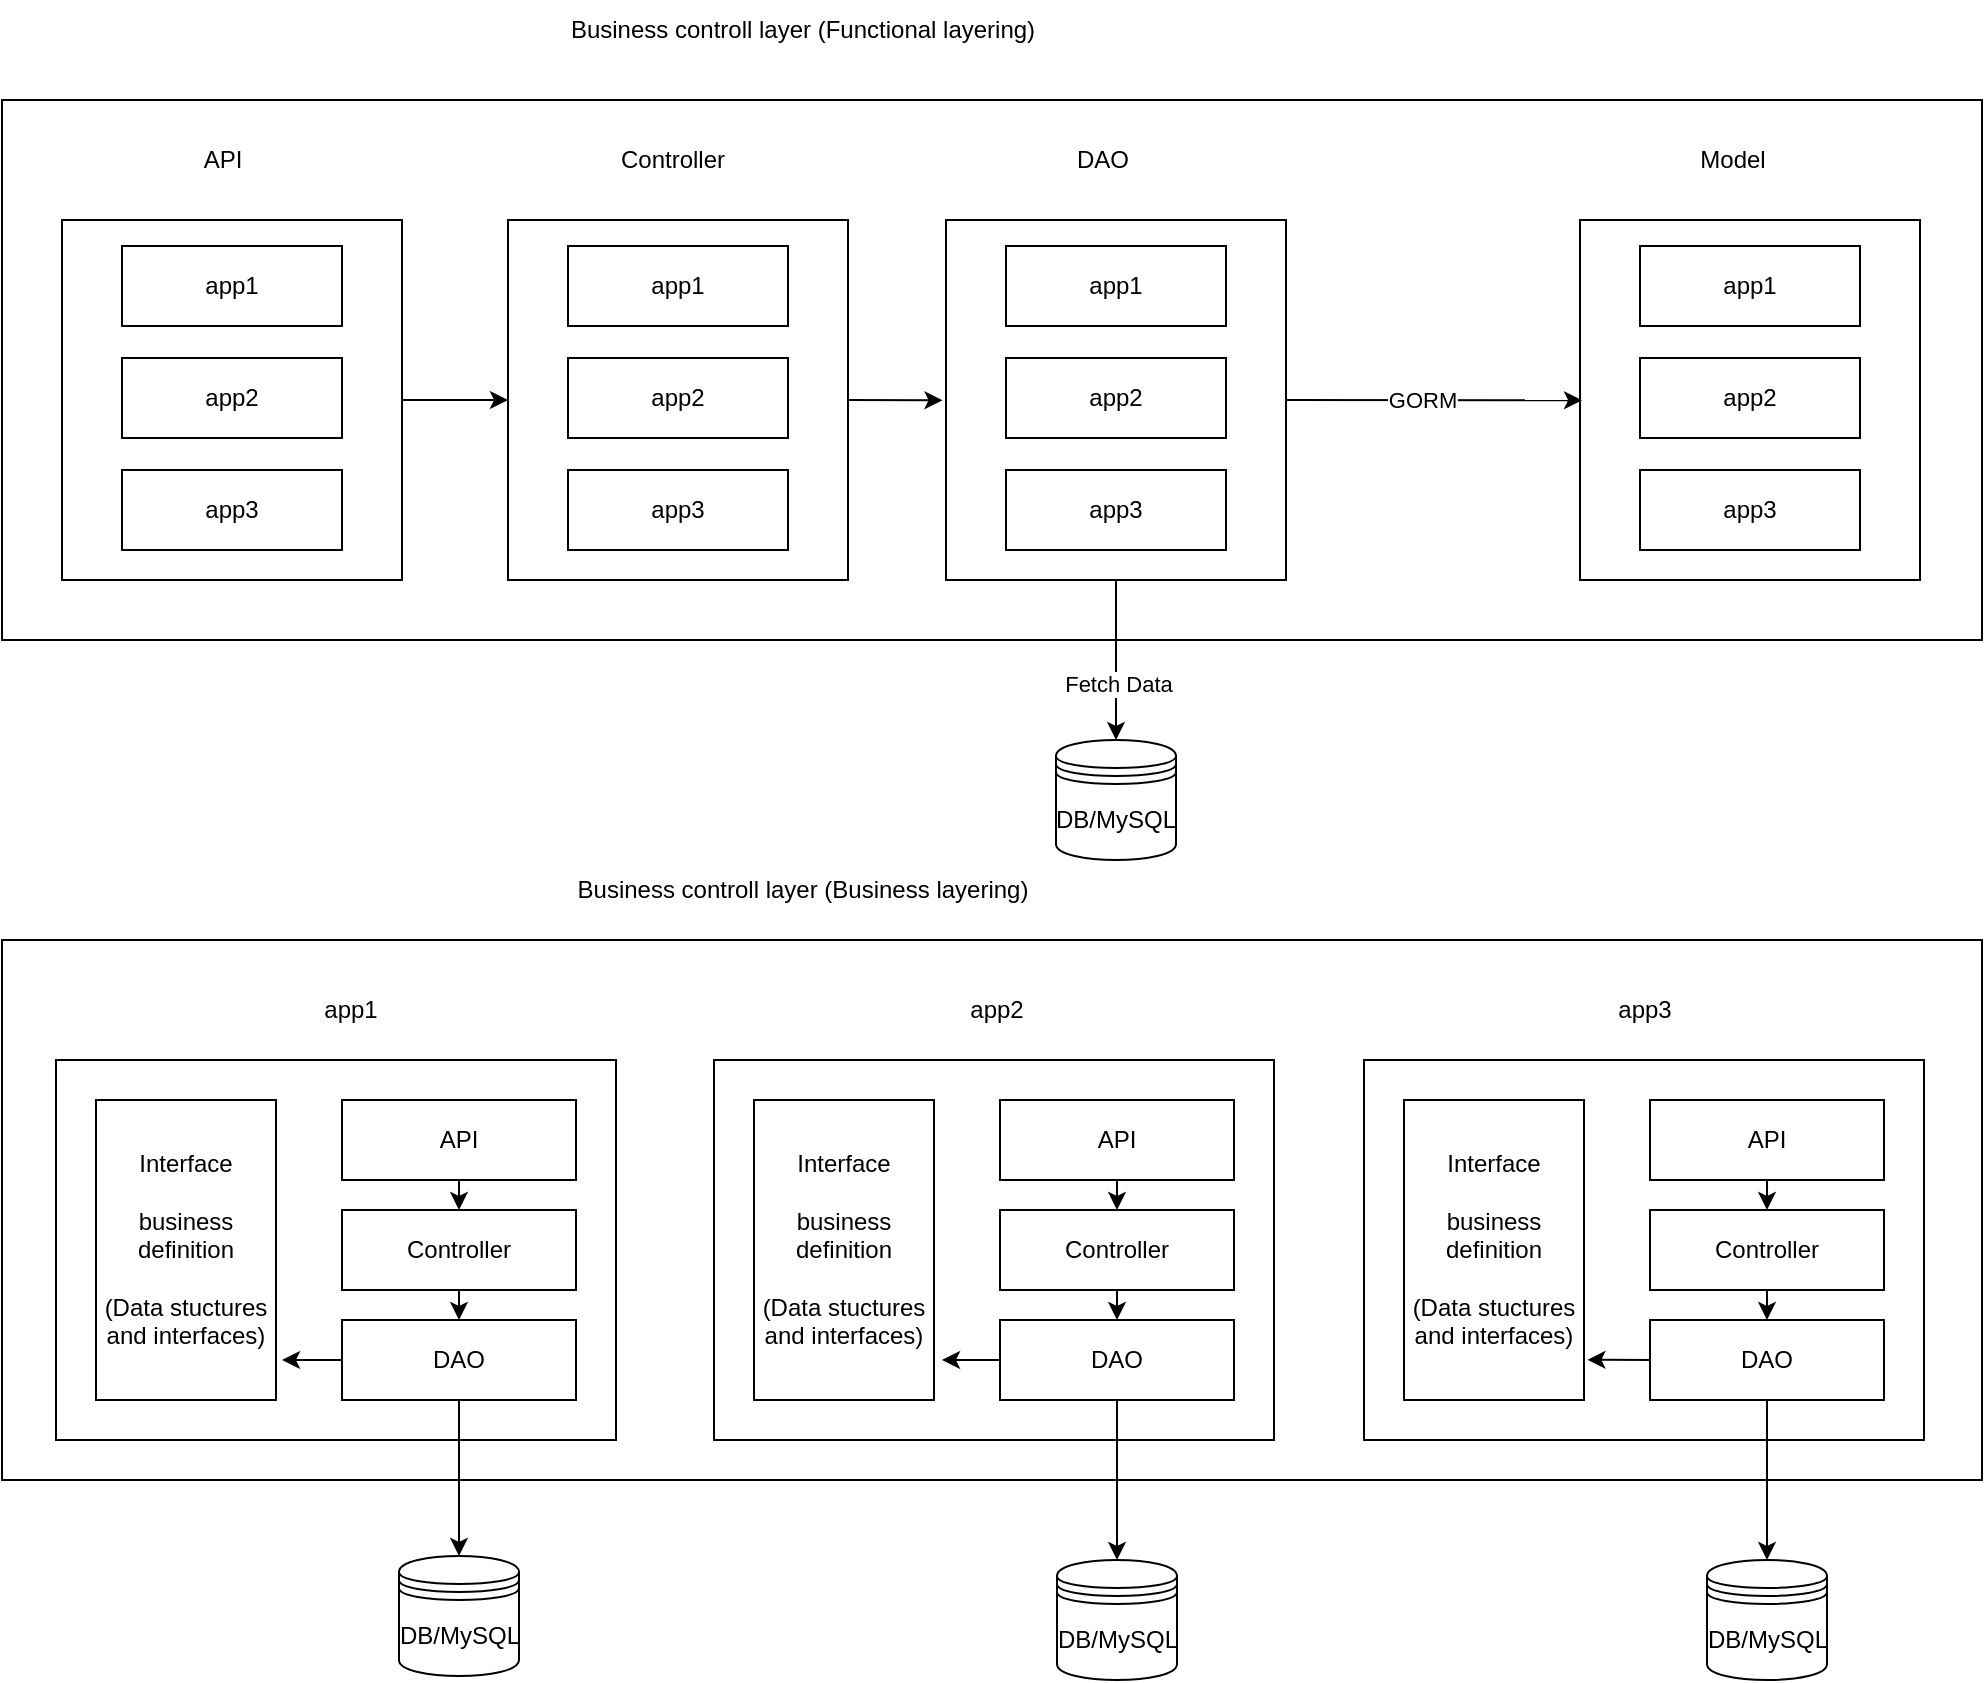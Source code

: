 <mxfile>
    <diagram id="meA9HGPdIT6gvQLg4IWp" name="Page-1">
        <mxGraphModel dx="744" dy="571" grid="1" gridSize="10" guides="1" tooltips="1" connect="1" arrows="1" fold="1" page="1" pageScale="1" pageWidth="1169" pageHeight="827" background="none" math="0" shadow="0">
            <root>
                <mxCell id="0"/>
                <mxCell id="1" parent="0"/>
                <mxCell id="2" value="" style="rounded=0;whiteSpace=wrap;html=1;" parent="1" vertex="1">
                    <mxGeometry x="40" y="80" width="990" height="270" as="geometry"/>
                </mxCell>
                <mxCell id="3" value="" style="rounded=0;whiteSpace=wrap;html=1;" parent="1" vertex="1">
                    <mxGeometry x="40" y="500" width="990" height="270" as="geometry"/>
                </mxCell>
                <mxCell id="6" value="DB/MySQL" style="shape=datastore;whiteSpace=wrap;html=1;" parent="1" vertex="1">
                    <mxGeometry x="567" y="400" width="60" height="60" as="geometry"/>
                </mxCell>
                <mxCell id="7" value="DB/MySQL" style="shape=datastore;whiteSpace=wrap;html=1;" parent="1" vertex="1">
                    <mxGeometry x="892.5" y="810" width="60" height="60" as="geometry"/>
                </mxCell>
                <mxCell id="8" value="DB/MySQL" style="shape=datastore;whiteSpace=wrap;html=1;" parent="1" vertex="1">
                    <mxGeometry x="567.5" y="810" width="60" height="60" as="geometry"/>
                </mxCell>
                <mxCell id="9" value="DB/MySQL" style="shape=datastore;whiteSpace=wrap;html=1;" parent="1" vertex="1">
                    <mxGeometry x="238.5" y="808" width="60" height="60" as="geometry"/>
                </mxCell>
                <mxCell id="10" value="" style="rounded=0;whiteSpace=wrap;html=1;" parent="1" vertex="1">
                    <mxGeometry x="70" y="140" width="170" height="180" as="geometry"/>
                </mxCell>
                <mxCell id="11" value="app1" style="rounded=0;whiteSpace=wrap;html=1;" parent="1" vertex="1">
                    <mxGeometry x="100" y="153" width="110" height="40" as="geometry"/>
                </mxCell>
                <mxCell id="12" value="app2" style="rounded=0;whiteSpace=wrap;html=1;" parent="1" vertex="1">
                    <mxGeometry x="100" y="209" width="110" height="40" as="geometry"/>
                </mxCell>
                <mxCell id="13" value="app3" style="rounded=0;whiteSpace=wrap;html=1;" parent="1" vertex="1">
                    <mxGeometry x="100" y="265" width="110" height="40" as="geometry"/>
                </mxCell>
                <mxCell id="14" value="" style="rounded=0;whiteSpace=wrap;html=1;" parent="1" vertex="1">
                    <mxGeometry x="293" y="140" width="170" height="180" as="geometry"/>
                </mxCell>
                <mxCell id="15" value="app1" style="rounded=0;whiteSpace=wrap;html=1;" parent="1" vertex="1">
                    <mxGeometry x="323" y="153" width="110" height="40" as="geometry"/>
                </mxCell>
                <mxCell id="16" value="app2" style="rounded=0;whiteSpace=wrap;html=1;" parent="1" vertex="1">
                    <mxGeometry x="323" y="209" width="110" height="40" as="geometry"/>
                </mxCell>
                <mxCell id="17" value="app3" style="rounded=0;whiteSpace=wrap;html=1;" parent="1" vertex="1">
                    <mxGeometry x="323" y="265" width="110" height="40" as="geometry"/>
                </mxCell>
                <mxCell id="18" value="" style="rounded=0;whiteSpace=wrap;html=1;" parent="1" vertex="1">
                    <mxGeometry x="512" y="140" width="170" height="180" as="geometry"/>
                </mxCell>
                <mxCell id="19" value="app1" style="rounded=0;whiteSpace=wrap;html=1;" parent="1" vertex="1">
                    <mxGeometry x="542" y="153" width="110" height="40" as="geometry"/>
                </mxCell>
                <mxCell id="20" value="app2" style="rounded=0;whiteSpace=wrap;html=1;" parent="1" vertex="1">
                    <mxGeometry x="542" y="209" width="110" height="40" as="geometry"/>
                </mxCell>
                <mxCell id="21" value="app3" style="rounded=0;whiteSpace=wrap;html=1;" parent="1" vertex="1">
                    <mxGeometry x="542" y="265" width="110" height="40" as="geometry"/>
                </mxCell>
                <mxCell id="22" value="" style="rounded=0;whiteSpace=wrap;html=1;" parent="1" vertex="1">
                    <mxGeometry x="829" y="140" width="170" height="180" as="geometry"/>
                </mxCell>
                <mxCell id="23" value="app1" style="rounded=0;whiteSpace=wrap;html=1;" parent="1" vertex="1">
                    <mxGeometry x="859" y="153" width="110" height="40" as="geometry"/>
                </mxCell>
                <mxCell id="24" value="app2" style="rounded=0;whiteSpace=wrap;html=1;" parent="1" vertex="1">
                    <mxGeometry x="859" y="209" width="110" height="40" as="geometry"/>
                </mxCell>
                <mxCell id="25" value="app3" style="rounded=0;whiteSpace=wrap;html=1;" parent="1" vertex="1">
                    <mxGeometry x="859" y="265" width="110" height="40" as="geometry"/>
                </mxCell>
                <mxCell id="26" value="Business controll layer (Functional layering)" style="text;html=1;align=center;verticalAlign=middle;resizable=0;points=[];autosize=1;strokeColor=none;fillColor=none;" parent="1" vertex="1">
                    <mxGeometry x="310" y="30" width="260" height="30" as="geometry"/>
                </mxCell>
                <mxCell id="27" value="API" style="text;html=1;align=center;verticalAlign=middle;resizable=0;points=[];autosize=1;strokeColor=none;fillColor=none;" parent="1" vertex="1">
                    <mxGeometry x="130" y="95" width="40" height="30" as="geometry"/>
                </mxCell>
                <mxCell id="28" value="Controller" style="text;html=1;align=center;verticalAlign=middle;resizable=0;points=[];autosize=1;strokeColor=none;fillColor=none;" parent="1" vertex="1">
                    <mxGeometry x="335" y="95" width="80" height="30" as="geometry"/>
                </mxCell>
                <mxCell id="30" value="DAO" style="text;html=1;align=center;verticalAlign=middle;resizable=0;points=[];autosize=1;strokeColor=none;fillColor=none;" parent="1" vertex="1">
                    <mxGeometry x="565" y="95" width="50" height="30" as="geometry"/>
                </mxCell>
                <mxCell id="31" value="Model" style="text;html=1;align=center;verticalAlign=middle;resizable=0;points=[];autosize=1;strokeColor=none;fillColor=none;" parent="1" vertex="1">
                    <mxGeometry x="875" y="95" width="60" height="30" as="geometry"/>
                </mxCell>
                <mxCell id="32" value="" style="endArrow=classic;html=1;exitX=1;exitY=0.5;exitDx=0;exitDy=0;" parent="1" source="10" target="14" edge="1">
                    <mxGeometry width="50" height="50" relative="1" as="geometry">
                        <mxPoint x="340" y="180" as="sourcePoint"/>
                        <mxPoint x="390" y="130" as="targetPoint"/>
                    </mxGeometry>
                </mxCell>
                <mxCell id="33" value="" style="endArrow=classic;html=1;exitX=1;exitY=0.5;exitDx=0;exitDy=0;entryX=0.475;entryY=0.556;entryDx=0;entryDy=0;entryPerimeter=0;" parent="1" source="14" target="2" edge="1">
                    <mxGeometry width="50" height="50" relative="1" as="geometry">
                        <mxPoint x="340" y="180" as="sourcePoint"/>
                        <mxPoint x="390" y="130" as="targetPoint"/>
                    </mxGeometry>
                </mxCell>
                <mxCell id="36" value="" style="endArrow=classic;html=1;entryX=0.798;entryY=0.556;entryDx=0;entryDy=0;entryPerimeter=0;exitX=1;exitY=0.5;exitDx=0;exitDy=0;" parent="1" source="18" target="2" edge="1">
                    <mxGeometry width="50" height="50" relative="1" as="geometry">
                        <mxPoint x="700" y="180" as="sourcePoint"/>
                        <mxPoint x="750" y="130" as="targetPoint"/>
                    </mxGeometry>
                </mxCell>
                <mxCell id="37" value="GORM" style="edgeLabel;html=1;align=center;verticalAlign=middle;resizable=0;points=[];" parent="36" vertex="1" connectable="0">
                    <mxGeometry x="-0.241" y="-2" relative="1" as="geometry">
                        <mxPoint x="12" y="-2" as="offset"/>
                    </mxGeometry>
                </mxCell>
                <mxCell id="38" value="" style="endArrow=classic;html=1;exitX=0.5;exitY=1;exitDx=0;exitDy=0;entryX=0.5;entryY=0;entryDx=0;entryDy=0;" parent="1" source="18" target="6" edge="1">
                    <mxGeometry width="50" height="50" relative="1" as="geometry">
                        <mxPoint x="760" y="280" as="sourcePoint"/>
                        <mxPoint x="810" y="230" as="targetPoint"/>
                    </mxGeometry>
                </mxCell>
                <mxCell id="39" value="Fetch Data" style="edgeLabel;html=1;align=center;verticalAlign=middle;resizable=0;points=[];" parent="38" vertex="1" connectable="0">
                    <mxGeometry x="0.285" y="1" relative="1" as="geometry">
                        <mxPoint as="offset"/>
                    </mxGeometry>
                </mxCell>
                <mxCell id="40" value="Business controll layer (Business layering)" style="text;html=1;align=center;verticalAlign=middle;resizable=0;points=[];autosize=1;strokeColor=none;fillColor=none;" parent="1" vertex="1">
                    <mxGeometry x="315" y="460" width="250" height="30" as="geometry"/>
                </mxCell>
                <mxCell id="41" value="" style="rounded=0;whiteSpace=wrap;html=1;" parent="1" vertex="1">
                    <mxGeometry x="67" y="560" width="280" height="190" as="geometry"/>
                </mxCell>
                <mxCell id="42" value="Interface&lt;br&gt;&lt;br&gt;business definition&lt;br&gt;&lt;br&gt;(Data stuctures&lt;br&gt;and interfaces)" style="rounded=0;whiteSpace=wrap;html=1;" parent="1" vertex="1">
                    <mxGeometry x="87" y="580" width="90" height="150" as="geometry"/>
                </mxCell>
                <mxCell id="43" value="API" style="rounded=0;whiteSpace=wrap;html=1;" parent="1" vertex="1">
                    <mxGeometry x="210" y="580" width="117" height="40" as="geometry"/>
                </mxCell>
                <mxCell id="44" value="Controller" style="rounded=0;whiteSpace=wrap;html=1;" parent="1" vertex="1">
                    <mxGeometry x="210" y="635" width="117" height="40" as="geometry"/>
                </mxCell>
                <mxCell id="45" value="DAO" style="rounded=0;whiteSpace=wrap;html=1;" parent="1" vertex="1">
                    <mxGeometry x="210" y="690" width="117" height="40" as="geometry"/>
                </mxCell>
                <mxCell id="46" value="" style="endArrow=classic;html=1;exitX=0.5;exitY=1;exitDx=0;exitDy=0;entryX=0.5;entryY=0;entryDx=0;entryDy=0;" parent="1" source="43" target="44" edge="1">
                    <mxGeometry width="50" height="50" relative="1" as="geometry">
                        <mxPoint x="340" y="600" as="sourcePoint"/>
                        <mxPoint x="390" y="550" as="targetPoint"/>
                    </mxGeometry>
                </mxCell>
                <mxCell id="47" value="" style="endArrow=classic;html=1;exitX=0.5;exitY=1;exitDx=0;exitDy=0;entryX=0.5;entryY=0;entryDx=0;entryDy=0;" parent="1" source="44" target="45" edge="1">
                    <mxGeometry width="50" height="50" relative="1" as="geometry">
                        <mxPoint x="340" y="600" as="sourcePoint"/>
                        <mxPoint x="390" y="550" as="targetPoint"/>
                    </mxGeometry>
                </mxCell>
                <mxCell id="48" value="" style="endArrow=classic;html=1;exitX=0;exitY=0.5;exitDx=0;exitDy=0;" parent="1" source="45" edge="1">
                    <mxGeometry width="50" height="50" relative="1" as="geometry">
                        <mxPoint x="340" y="600" as="sourcePoint"/>
                        <mxPoint x="180" y="710" as="targetPoint"/>
                    </mxGeometry>
                </mxCell>
                <mxCell id="51" value="" style="rounded=0;whiteSpace=wrap;html=1;" parent="1" vertex="1">
                    <mxGeometry x="396" y="560" width="280" height="190" as="geometry"/>
                </mxCell>
                <mxCell id="52" value="Interface&lt;br&gt;&lt;br&gt;business definition&lt;br&gt;&lt;br&gt;(Data stuctures&lt;br&gt;and interfaces)" style="rounded=0;whiteSpace=wrap;html=1;" parent="1" vertex="1">
                    <mxGeometry x="416" y="580" width="90" height="150" as="geometry"/>
                </mxCell>
                <mxCell id="53" value="API" style="rounded=0;whiteSpace=wrap;html=1;" parent="1" vertex="1">
                    <mxGeometry x="539" y="580" width="117" height="40" as="geometry"/>
                </mxCell>
                <mxCell id="54" value="Controller" style="rounded=0;whiteSpace=wrap;html=1;" parent="1" vertex="1">
                    <mxGeometry x="539" y="635" width="117" height="40" as="geometry"/>
                </mxCell>
                <mxCell id="55" value="DAO" style="rounded=0;whiteSpace=wrap;html=1;" parent="1" vertex="1">
                    <mxGeometry x="539" y="690" width="117" height="40" as="geometry"/>
                </mxCell>
                <mxCell id="56" value="" style="rounded=0;whiteSpace=wrap;html=1;" parent="1" vertex="1">
                    <mxGeometry x="721" y="560" width="280" height="190" as="geometry"/>
                </mxCell>
                <mxCell id="57" value="Interface&lt;br&gt;&lt;br&gt;business definition&lt;br&gt;&lt;br&gt;(Data stuctures&lt;br&gt;and interfaces)" style="rounded=0;whiteSpace=wrap;html=1;" parent="1" vertex="1">
                    <mxGeometry x="741" y="580" width="90" height="150" as="geometry"/>
                </mxCell>
                <mxCell id="58" value="API" style="rounded=0;whiteSpace=wrap;html=1;" parent="1" vertex="1">
                    <mxGeometry x="864" y="580" width="117" height="40" as="geometry"/>
                </mxCell>
                <mxCell id="59" value="Controller" style="rounded=0;whiteSpace=wrap;html=1;" parent="1" vertex="1">
                    <mxGeometry x="864" y="635" width="117" height="40" as="geometry"/>
                </mxCell>
                <mxCell id="60" value="DAO" style="rounded=0;whiteSpace=wrap;html=1;" parent="1" vertex="1">
                    <mxGeometry x="864" y="690" width="117" height="40" as="geometry"/>
                </mxCell>
                <mxCell id="61" value="" style="endArrow=classic;html=1;entryX=0.5;entryY=0;entryDx=0;entryDy=0;exitX=0.5;exitY=1;exitDx=0;exitDy=0;" parent="1" source="53" target="54" edge="1">
                    <mxGeometry width="50" height="50" relative="1" as="geometry">
                        <mxPoint x="410" y="650" as="sourcePoint"/>
                        <mxPoint x="460" y="600" as="targetPoint"/>
                    </mxGeometry>
                </mxCell>
                <mxCell id="62" value="" style="endArrow=classic;html=1;entryX=0.5;entryY=0;entryDx=0;entryDy=0;exitX=0.5;exitY=1;exitDx=0;exitDy=0;" parent="1" source="54" target="55" edge="1">
                    <mxGeometry width="50" height="50" relative="1" as="geometry">
                        <mxPoint x="410" y="650" as="sourcePoint"/>
                        <mxPoint x="460" y="600" as="targetPoint"/>
                    </mxGeometry>
                </mxCell>
                <mxCell id="64" value="" style="endArrow=classic;html=1;exitX=0;exitY=0.5;exitDx=0;exitDy=0;" parent="1" source="55" edge="1">
                    <mxGeometry width="50" height="50" relative="1" as="geometry">
                        <mxPoint x="410" y="650" as="sourcePoint"/>
                        <mxPoint x="510" y="710" as="targetPoint"/>
                    </mxGeometry>
                </mxCell>
                <mxCell id="65" value="" style="endArrow=classic;html=1;entryX=0.5;entryY=0;entryDx=0;entryDy=0;exitX=0.5;exitY=1;exitDx=0;exitDy=0;" parent="1" source="58" target="59" edge="1">
                    <mxGeometry width="50" height="50" relative="1" as="geometry">
                        <mxPoint x="670" y="650" as="sourcePoint"/>
                        <mxPoint x="720" y="600" as="targetPoint"/>
                    </mxGeometry>
                </mxCell>
                <mxCell id="66" value="" style="endArrow=classic;html=1;entryX=0.5;entryY=0;entryDx=0;entryDy=0;exitX=0.5;exitY=1;exitDx=0;exitDy=0;" parent="1" source="59" target="60" edge="1">
                    <mxGeometry width="50" height="50" relative="1" as="geometry">
                        <mxPoint x="670" y="650" as="sourcePoint"/>
                        <mxPoint x="720" y="600" as="targetPoint"/>
                    </mxGeometry>
                </mxCell>
                <mxCell id="67" value="" style="endArrow=classic;html=1;exitX=0;exitY=0.5;exitDx=0;exitDy=0;entryX=1.019;entryY=0.866;entryDx=0;entryDy=0;entryPerimeter=0;" parent="1" source="60" target="57" edge="1">
                    <mxGeometry width="50" height="50" relative="1" as="geometry">
                        <mxPoint x="670" y="650" as="sourcePoint"/>
                        <mxPoint x="720" y="600" as="targetPoint"/>
                    </mxGeometry>
                </mxCell>
                <mxCell id="68" value="" style="endArrow=classic;html=1;entryX=0.5;entryY=0;entryDx=0;entryDy=0;" parent="1" source="45" target="9" edge="1">
                    <mxGeometry width="50" height="50" relative="1" as="geometry">
                        <mxPoint x="300" y="650" as="sourcePoint"/>
                        <mxPoint x="350" y="600" as="targetPoint"/>
                    </mxGeometry>
                </mxCell>
                <mxCell id="69" value="" style="endArrow=classic;html=1;entryX=0.5;entryY=0;entryDx=0;entryDy=0;exitX=0.5;exitY=1;exitDx=0;exitDy=0;" parent="1" source="55" target="8" edge="1">
                    <mxGeometry width="50" height="50" relative="1" as="geometry">
                        <mxPoint x="300" y="650" as="sourcePoint"/>
                        <mxPoint x="350" y="600" as="targetPoint"/>
                    </mxGeometry>
                </mxCell>
                <mxCell id="70" value="" style="endArrow=classic;html=1;entryX=0.5;entryY=0;entryDx=0;entryDy=0;exitX=0.5;exitY=1;exitDx=0;exitDy=0;" parent="1" source="60" target="7" edge="1">
                    <mxGeometry width="50" height="50" relative="1" as="geometry">
                        <mxPoint x="810" y="650" as="sourcePoint"/>
                        <mxPoint x="860" y="600" as="targetPoint"/>
                    </mxGeometry>
                </mxCell>
                <mxCell id="71" value="app1" style="text;html=1;align=center;verticalAlign=middle;resizable=0;points=[];autosize=1;strokeColor=none;fillColor=none;" parent="1" vertex="1">
                    <mxGeometry x="188.5" y="520" width="50" height="30" as="geometry"/>
                </mxCell>
                <mxCell id="72" value="app2" style="text;html=1;align=center;verticalAlign=middle;resizable=0;points=[];autosize=1;strokeColor=none;fillColor=none;" parent="1" vertex="1">
                    <mxGeometry x="512" y="520" width="50" height="30" as="geometry"/>
                </mxCell>
                <mxCell id="73" value="app3" style="text;html=1;align=center;verticalAlign=middle;resizable=0;points=[];autosize=1;strokeColor=none;fillColor=none;" parent="1" vertex="1">
                    <mxGeometry x="836" y="520" width="50" height="30" as="geometry"/>
                </mxCell>
            </root>
        </mxGraphModel>
    </diagram>
</mxfile>